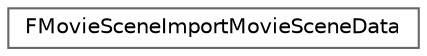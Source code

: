 digraph "Graphical Class Hierarchy"
{
 // INTERACTIVE_SVG=YES
 // LATEX_PDF_SIZE
  bgcolor="transparent";
  edge [fontname=Helvetica,fontsize=10,labelfontname=Helvetica,labelfontsize=10];
  node [fontname=Helvetica,fontsize=10,shape=box,height=0.2,width=0.4];
  rankdir="LR";
  Node0 [id="Node000000",label="FMovieSceneImportMovieSceneData",height=0.2,width=0.4,color="grey40", fillcolor="white", style="filled",URL="$d4/d0d/structFMovieSceneImportMovieSceneData.html",tooltip=" "];
}
